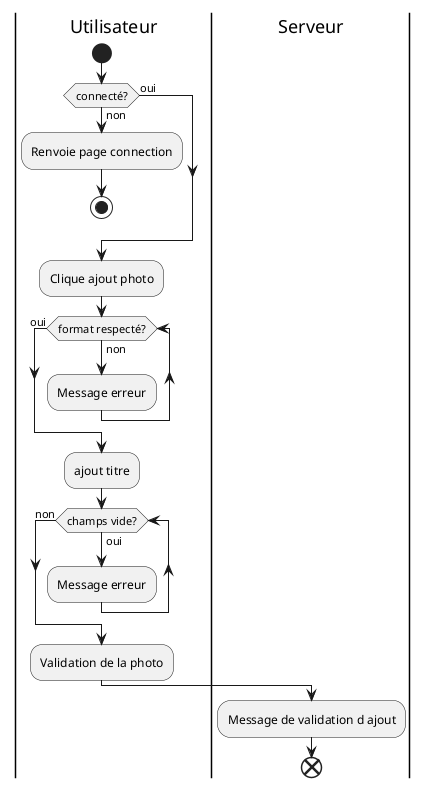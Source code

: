 @startuml ajout image ferme

|Utilisateur|
start
if (connecté?) then (non)
    :Renvoie page connection;
    stop
else (oui)
    
endif
:Clique ajout photo;
while (format respecté?) is (non)
    :Message erreur;
endwhile (oui) 

:ajout titre;
while (champs vide?) is (oui)
    :Message erreur;
endwhile (non) 
:Validation de la photo;
|Serveur|
:Message de validation d ajout;
end

@enduml